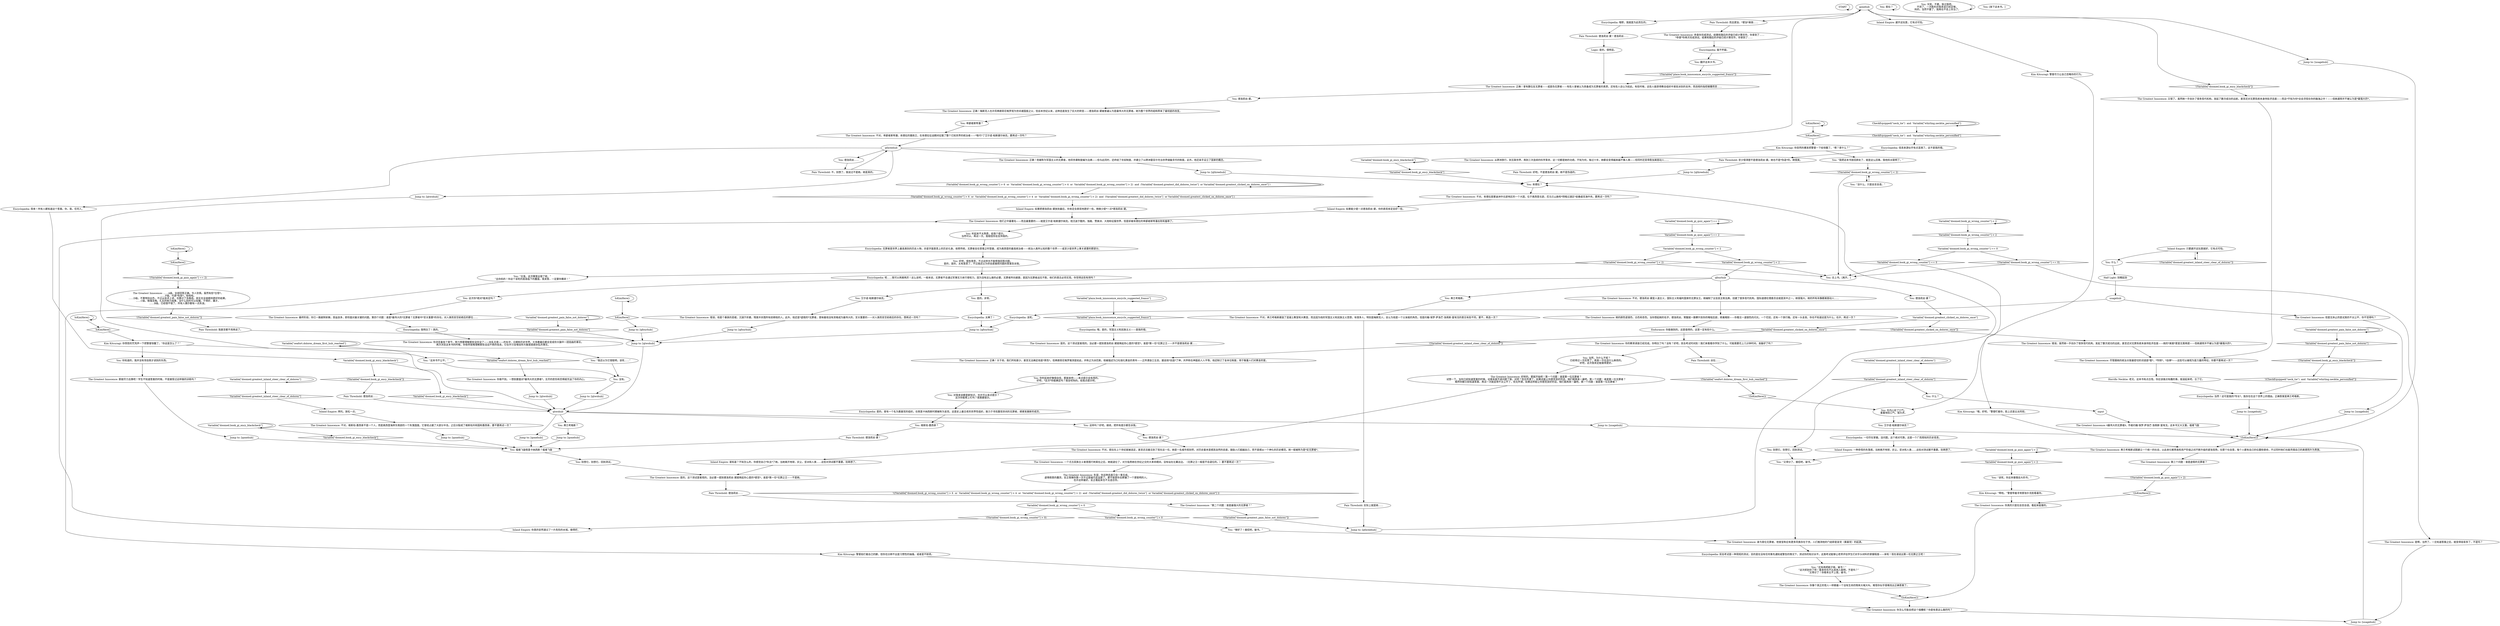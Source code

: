 # INVENTORY / GREATEST INNOSSENCE
# "The Greatest Innocence" by João Paolo Salomao Lopez de Fuego.
# ==================================================
digraph G {
	  0 [label="START"];
	  1 [label="input"];
	  2 [label="Inland Empire: 一种奇怪的失落感。当她离开地球，灰尘，坚冰和人类……这些对测试都不重要。别再想了。"];
	  3 [label="Variable[\"doomed.book_gi_ency_blackcheck\"]"];
	  4 [label="Variable[\"doomed.book_gi_ency_blackcheck\"]", shape=diamond];
	  5 [label="!(Variable[\"doomed.book_gi_ency_blackcheck\"])", shape=diamond];
	  6 [label="You: 索拉？"];
	  7 [label="The Greatest Innocence: 不对。索拉在上个世纪就被选定，甚至还活着见到了现在这一任。她是一名城市规划师，对历史基本是顺其自然的态度，鼓励人们超越自己，而不是顺从一个神化的历史模范。她一般被称为是*反无罪者*。"];
	  8 [label="The Greatest Innocence: 不对。德洛莉丝·黛是人道主义，国际主义和福利国家的无罪女王。她编制了议会民主制法典，创建了很多现代机构，国际道德伦理委员会就是其中之一。她很强大。她的所有肖像都美丽动人……"];
	  9 [label="You: 德洛莉丝·黛。"];
	  10 [label="The Greatest Innocence: 他们之中最著名——而且最重要的——就是艾尔诺·帕斯捷尔纳克。他沉迷于酷刑、独裁、赞美诗、大炮和征服世界，但是却被肯德拉的卑鄙者斯特潘击败和羞辱了。"];
	  11 [label="Variable[\"doomed.book_gi_quiz_again\"] > 2"];
	  12 [label="Variable[\"doomed.book_gi_quiz_again\"] > 2", shape=diamond];
	  13 [label="!(Variable[\"doomed.book_gi_quiz_again\"] > 2)", shape=diamond];
	  14 [label="Encyclopedia: 一切尽在掌握。没问题。这个绝对可靠。这是一个广而周知的历史信息。"];
	  15 [label="The Greatest Innocence: 正确！曾有数位反无罪者——或是伪无罪者——有些人曾被认为具备成为无罪者的素质，还有些人自认为如此。有些时候，这些人能获得教会组织中某些派别的支持，而违规的指控接踵而至……"];
	  16 [label="Jump to: [qfourhub]"];
	  17 [label="Pain Threshold: 德洛莉丝……"];
	  18 [label="Jump to: [qtwohub]"];
	  19 [label="Pain Threshold: 朵拉……"];
	  20 [label="You: 天啦，不要，放过我吧。\n不用了，一次胜利对我来说已经足够。\n妈的，当然不要了，我再也不会上你当了。"];
	  21 [label="The Greatest Innocence: 失望。你这种态度只会一事无成。\n虚情假意的蠢货。反正我赌你第一次不过是碰巧走运罢了。要不就是你去欺骗了一个更聪明的人。\n也许这样最好。反正看起来也不太适合你。"];
	  22 [label="Jump to: [qonehub]"];
	  23 [label="The Greatest Innocence: 正确！他被称为军国主义的无罪者，他将世袭制度编为法典——但与此同时，还终结了农奴制度，并建立了以跨洲雷亚尔充当世界储备货币的制度。此外，他还亲手设立了国家的概念。"];
	  24 [label="You: 艾尔诺·帕斯捷尔纳克？"];
	  25 [label="Encyclopedia: 信息来源似乎有点混淆了。这不是我的错。"];
	  26 [label="Horrific Necktie: 老兄，这本书有点古怪。你应该做点有趣的事。摇滚起来吧，忘了它。"];
	  27 [label="Variable[\"doomed.greatest_inland_steer_clear_of_dolores\"]"];
	  28 [label="Variable[\"doomed.greatest_inland_steer_clear_of_dolores\"]", shape=diamond];
	  29 [label="!(Variable[\"doomed.greatest_inland_steer_clear_of_dolores\"])", shape=diamond];
	  30 [label="You: 别想它。别想它。回到测试。"];
	  31 [label="The Greatest Innocence: 正确！关于他，我们所知甚少。甚至无法确定他是*男性*，但弗朗哥尼格罗推测是如此，并称之为派厄斯。他被描述为口吐熔化黄金的青年——正所谓金口玉言。据说他*创造*了神，并声称在神面前人人平等。他还制订了金本位制度，用于衡量人们对黄金的爱。"];
	  32 [label="Jump to: [qonehub]"];
	  33 [label="Jump to: [qtwohub]"];
	  34 [label="qfourhub"];
	  35 [label="You: “还有两把刷子嘛，破书！”\n“这次抓到你了吧！看来你也不比其他人聪明，不是吗？”\n“又得分了！你根本比不上我，破书。”"];
	  36 [label="Half Light: 别瞎起劲"];
	  37 [label="Inland Empire: 谁知道？不知怎么的，你感觉自己*失去*了她。当她离开地球，灰尘，坚冰和人类……这些对测试都不重要。别再想了。"];
	  38 [label="Encyclopedia: 哦耶，我就是为此而生的。"];
	  39 [label="You: 这样吗？好吧，继续，把所有提示都告诉我。"];
	  40 [label="You: 听起来不太熟悉，给我个提示。\n当然可以，再试一次。我相信你会支持我的。"];
	  41 [label="The Greatest Innocence: 最终阶段，你已一路披荆斩棘，受益良多，即将面对最关键的问题。第四个问题：谁是*最伟大的*无罪者？无罪者中*至关重要*的存在。对人类而言空前绝后的那位……"];
	  42 [label="Encyclopedia: 毫不怀疑。"];
	  43 [label="The Greatest Innocence: ……A级。全部回答正确。令人钦佩。虽然有些*古怪*。\n……F级。代表*失败*。哈哈哈。\n……D级。不算特别出色，不过从技术上讲，也算过了及格线。其实也没谁期待更好的结果。\n……C级。勉强及格。扎实的努力成果，没什么别的可以炫耀。干得好，庸才。\n……B级。已经很不错了。所有人偶尔都有一点失误。"];
	  44 [label="Variable[\"doomed.book_gi_wrong_counter\"] < 2"];
	  45 [label="Variable[\"doomed.book_gi_wrong_counter\"] < 2", shape=diamond];
	  46 [label="!(Variable[\"doomed.book_gi_wrong_counter\"] < 2)", shape=diamond];
	  47 [label="Kim Kitsuragi: “啊哈。”警督带着寻常那张扑克脸看着你。"];
	  48 [label="IsKimHere()"];
	  49 [label="IsKimHere()", shape=diamond];
	  50 [label="!(IsKimHere())", shape=diamond];
	  51 [label="usagehub"];
	  52 [label="Pain Threshold: 德洛莉丝·黛！德洛莉丝……"];
	  53 [label="Variable[\"doomed.book_gi_ency_blackcheck\"]"];
	  54 [label="Variable[\"doomed.book_gi_ency_blackcheck\"]", shape=diamond];
	  55 [label="!(Variable[\"doomed.book_gi_ency_blackcheck\"])", shape=diamond];
	  56 [label="Pain Threshold: 实际上就是她……"];
	  57 [label="Variable[\"plaza.book_innossence_encyclo_suggested_franco\"]"];
	  58 [label="Variable[\"plaza.book_innossence_encyclo_suggested_franco\"]", shape=diamond];
	  59 [label="!(Variable[\"plaza.book_innossence_encyclo_suggested_franco\"])", shape=diamond];
	  60 [label="Variable[\"seafort.dolores_dream_first_hub_reached\"]"];
	  61 [label="Variable[\"seafort.dolores_dream_first_hub_reached\"]", shape=diamond];
	  62 [label="!(Variable[\"seafort.dolores_dream_first_hub_reached\"])", shape=diamond];
	  63 [label="Jump to: [usagehub]"];
	  64 [label="You: 维斯珀-墨西拿？"];
	  65 [label="You: 在内心叹了口气。\n重重地叹口气，很大声。"];
	  66 [label="The Greatest Innocence: 是啊，当然了。一旦知道答案之后，就变得容易多了，不是吗？"];
	  67 [label="You: “够好了！接招吧，破书。”"];
	  68 [label="Inland Empire: 如果能少提一点德洛莉丝·黛，你的表现肯定会好一些。"];
	  69 [label="Jump to: [qthreehub]"];
	  70 [label="The Greatest Innocence: 弗兰考格斯试图建立一个统一的社会，以此来化解贵族和资产阶级之间不断升级的紧张局势。在那个社会里，每个人都有自己的位置和使命，不过同时他们也能凭借自己的美德而升为贵族。"];
	  71 [label="The Greatest Innocence: 你像个真正的怪人一样朝着一个没有生命的物体大喊大叫。难怪你似乎很难找出正确答案了。"];
	  72 [label="IsKimHere()"];
	  73 [label="IsKimHere()", shape=diamond];
	  74 [label="!(IsKimHere())", shape=diamond];
	  75 [label="The Greatest Innocence: 你浏览着各个章节，努力想要理解那些没完没了——杂乱无章——的名字、日期和历史世界。大多数最后都会变成你大脑中一团扭曲的事实。\n再次浏览这本书的时候，你依然很难理解那些滔滔不绝的信息。它似乎只会增加你大脑里困惑杂乱的事实。"];
	  76 [label="Variable[\"doomed.greatest_pain_false_not_dolores\"]"];
	  77 [label="Variable[\"doomed.greatest_pain_false_not_dolores\"]", shape=diamond];
	  78 [label="!(Variable[\"doomed.greatest_pain_false_not_dolores\"])", shape=diamond];
	  79 [label="(Variable[\"doomed.book_gi_wrong_counter\"] > 6  or  Variable[\"doomed.book_gi_wrong_counter\"] > 4  or  Variable[\"doomed.book_gi_wrong_counter\"] > 2)  and  (Variable[\"doomed.greatest_did_dolores_twice\"]  or Variable[\"doomed.greatest_clicked_on_dolores_once\"] )"];
	  80 [label="(Variable[\"doomed.book_gi_wrong_counter\"] > 6  or  Variable[\"doomed.book_gi_wrong_counter\"] > 4  or  Variable[\"doomed.book_gi_wrong_counter\"] > 2)  and  (Variable[\"doomed.greatest_did_dolores_twice\"]  or Variable[\"doomed.greatest_clicked_on_dolores_once\"] )", shape=diamond];
	  81 [label="!((Variable[\"doomed.book_gi_wrong_counter\"] > 6  or  Variable[\"doomed.book_gi_wrong_counter\"] > 4  or  Variable[\"doomed.book_gi_wrong_counter\"] > 2)  and  (Variable[\"doomed.greatest_did_dolores_twice\"]  or Variable[\"doomed.greatest_clicked_on_dolores_once\"] ))", shape=diamond];
	  82 [label="Jump to: [usagehub]"];
	  83 [label="You: 这次你*绝对*能肯定吗？"];
	  84 [label="You: 没有。"];
	  85 [label="Kim Kitsuragi: “哦，好吧。”警督盯着你，脸上还是云淡风轻。"];
	  86 [label="You: “又得分了。接招吧，破书。”"];
	  87 [label="The Greatest Innocence: 是的。这个测试是客观的。没必要一提到德洛莉丝·黛就唤起你心里的*感觉*。谁是*第一任*无罪之王——并不是德洛莉丝·黛……"];
	  88 [label="Logic: 是的。很明显。"];
	  89 [label="Jump to: [qonehub]"];
	  90 [label="You: 德洛莉丝·黛？"];
	  91 [label="You: 你听起来好像很自信，那就来吧——来点提示会有用的。\n好吧，*这次*你能确定吗？我会咬钩的。给我点提示吧。"];
	  92 [label="The Greatest Innocence: 身为首位无罪者，他曾宣称应有更多同类存在于世。人们推测他的门徒即是圣党（奠基党）的起源。"];
	  93 [label="IsKimHere()"];
	  94 [label="IsKimHere()", shape=diamond];
	  95 [label="!(IsKimHere())", shape=diamond];
	  96 [label="Variable[\"doomed.book_gi_quiz_again\"] == 2"];
	  97 [label="Variable[\"doomed.book_gi_quiz_again\"] == 2", shape=diamond];
	  98 [label="!(Variable[\"doomed.book_gi_quiz_again\"] == 2)", shape=diamond];
	  99 [label="Kim Kitsuragi: 警督尽力让自己忽略你的行为。"];
	  100 [label="Variable[\"doomed.greatest_inland_steer_clear_of_dolores\"]"];
	  101 [label="Variable[\"doomed.greatest_inland_steer_clear_of_dolores\"]", shape=diamond];
	  102 [label="!(Variable[\"doomed.greatest_inland_steer_clear_of_dolores\"])", shape=diamond];
	  103 [label="The Greatest Innocence: 又错了。虽然她一手创办了很多现代机构，发起了数次成功的远航，甚至还对无罪系统本身持批评态度——而且*不知为何*总会浮现在你的脑海之中！——但她通常并不被认为是*最强大的*。"];
	  104 [label="Pain Threshold: 好吧。不是德洛莉丝·黛。她不是伪造的。"];
	  105 [label="Pain Threshold: 而且更加、*更加*美丽……"];
	  106 [label="You: 褴褛飞旋佩里卡纳西斯？褴褛飞旋"];
	  107 [label="qonehub"];
	  108 [label="You: 对我来说都是新知识，也许可以来点提示？\n这次你能帮上忙吗？我需要提示。"];
	  109 [label="Encyclopedia: 当然！这可是我的*专长*，我存在在这个世界上的理由。正确答案是弗兰考格斯。"];
	  110 [label="Jump to: [usagehub]"];
	  111 [label="You: 你知道的，我并没有领会刚才读到的东西。"];
	  112 [label="You: “这本书不公平。”"];
	  113 [label="You: “我还以为它很聪明，该死……”"];
	  114 [label="Endurance: 你能做到的。这是值得的。这里一定有些什么。"];
	  115 [label="Inland Empire: 避开这玩意，它有点可怕。"];
	  116 [label="You: 德洛莉丝·黛？"];
	  117 [label="Encyclopedia: 突击考试是一种简短的测试，目的是在没有任何事先通知或警告的情况下，测试你的知识水平。这类考试能够让老师评估学生们对手头材料的掌握程度——来啦！现在请说出第一任无罪之王吧！"];
	  118 [label="The Greatest Innocence: “第二个问题：谁是最强大的无罪者？”"];
	  119 [label="Jump to: [qtwohub]"];
	  120 [label="Encyclopedia: 该死。"];
	  121 [label="You: 翻开这本大书。"];
	  122 [label="Variable[\"doomed.greatest_pain_false_not_dolores\"]"];
	  123 [label="Variable[\"doomed.greatest_pain_false_not_dolores\"]", shape=diamond];
	  124 [label="!(Variable[\"doomed.greatest_pain_false_not_dolores\"])", shape=diamond];
	  125 [label="Encyclopedia: 简单！所有人都知道这个答案。你，我，任何人。"];
	  126 [label="You: 肯德拉？"];
	  127 [label="qthreehub"];
	  128 [label="Jump to: [qthreehub]"];
	  129 [label="Jump to: [qfourhub]"];
	  130 [label="Kim Kitsuragi: 警督拍打着自己的脚，但你也分辨不出是习惯性的抽搐，或者是不耐烦。"];
	  131 [label="IsKimHere()"];
	  132 [label="IsKimHere()", shape=diamond];
	  133 [label="!(IsKimHere())", shape=diamond];
	  134 [label="CheckEquipped(\"neck_tie\")  and  Variable[\"whirling.necktie_personified\"]"];
	  135 [label="CheckEquipped(\"neck_tie\")  and  Variable[\"whirling.necktie_personified\"]", shape=diamond];
	  136 [label="!(CheckEquipped(\"neck_tie\")  and  Variable[\"whirling.necktie_personified\"])", shape=diamond];
	  137 [label="Pain Threshold: 德洛莉丝·黛！"];
	  138 [label="The Greatest Innocence: 不对。维斯珀-墨西拿不是一个人，而是奥西登海岸东南部的一个失落国度。它曾经占据了大部分半岛，之后分裂成了维斯珀共和国和墨西拿。要不要再试一次？"];
	  139 [label="Jump to: [qtwohub]"];
	  140 [label="You: 卑鄙者斯特潘？"];
	  141 [label="The Greatest Innocence: 从跨洲旅行，到互联世界，再到三次连续的科学革命，这一切都是她的功绩。不知为何，每过十年，她都会变得越来越不像人类——但同时还变得愈加美丽动人……"];
	  142 [label="You: “没什么。只是自言自语。”"];
	  143 [label="You: “该死，你这本傲慢自大的书。”"];
	  144 [label="The Greatest Innocence: 但是无休止的尝试真的不太公平，你不觉得吗？"];
	  145 [label="You: [放下这本书。]"];
	  146 [label="Inland Empire: 拜托。放松一点。"];
	  147 [label="You: 什么？"];
	  148 [label="Pain Threshold: 不。别想了。我说过不是她。她是真的。"];
	  149 [label="Inland Empire: 你真的安然渡过了一片危险的水域。做得好。"];
	  150 [label="You: 是的。非常。"];
	  151 [label="The Greatest Innocence: 《最伟大的无罪者》，作者约翰·保罗·萨洛芒·洛佩斯·富埃戈。这本书又大又重。褴褛飞旋"];
	  152 [label="The Greatest Innocence: 你的教育调查已经完成。你明白了吗？没有？好吧，突击考试时间到！我们来看看你学到了什么。可能需要花上几分钟时间。准备好了吗？"];
	  153 [label="Jump to: [qfourhub]"];
	  154 [label="The Greatest Innocence: 尽管跟她的统治关联最密切的词语是*爱*，*怜悯*，*自律*——这些可以被视为是力量的特征。你要不要再试一次？"];
	  155 [label="Variable[\"doomed.book_gi_wrong_counter\"] < 2"];
	  156 [label="Variable[\"doomed.book_gi_wrong_counter\"] < 2", shape=diamond];
	  157 [label="!(Variable[\"doomed.book_gi_wrong_counter\"] < 2)", shape=diamond];
	  158 [label="Variable[\"doomed.book_gi_wrong_counter\"] == 0"];
	  159 [label="Variable[\"doomed.book_gi_wrong_counter\"] == 0", shape=diamond];
	  160 [label="!(Variable[\"doomed.book_gi_wrong_counter\"] == 0)", shape=diamond];
	  161 [label="You: 当然，为什么不呢？\n已经得过一次优秀了，再来一次也没什么麻烦的。\n好吧，这次我肯定能做得更好。"];
	  162 [label="Encyclopedia: 呃……我可以再接再厉！这么说吧，一般来说，无罪者不会通过军事实力来行使权力。因为没有这么做的必要。无罪者所向披靡，是因为无罪者战无不胜，他们的意志必将实现。你觉得这些有用吗？"];
	  163 [label="Encyclopedia: 无罪者是世界上最高类别的历史人物，亦是字面意思上的历史化身。依照传统，无罪者会在受膏之时登基，成为奥西登的最高统治者——统治人类所认知的整个世界——或至少是世界上事关紧要的那部分。"];
	  164 [label="The Greatest Innocence: 那就尽力去猜吧！学生不知道答案的时候，不是接受过这样做的训练吗？"];
	  165 [label="The Greatest Innocence: 她的颜色是银色、白色和杏色。当你想起她的名字，德洛莉丝，胃酸就一路攀升到你的喉咙后部，疼痛难耐——你看见一道银色的闪光，一个花冠，还有一个旅行箱。还有一头金发。你也不知道这是为什么。也许，再试一次？"];
	  166 [label="Kim Kitsuragi: 你突然的爆发把警督一下给惊醒了。“嗯？拿什么？”"];
	  167 [label="Pain Threshold: 德洛莉丝……"];
	  168 [label="You: 德洛莉丝……"];
	  169 [label="The Greatest Innocence: 你做不到。一想到要面对*最伟大的无罪者*，无尽的悲伤和恐惧就充溢了你的内心。"];
	  170 [label="The Greatest Innocence: 好样的。那就开始吧！第一个问题：谁是第一位无罪者？\n试想一下，当你已经知道答案的时候，这根本就不成问题了嘛，对吧？但无所谓了。如果这能让你感觉良好的话，咱们就再来一遍吧。第一个问题：谁是第一位无罪者？\n既然你都已经知道答案，再试一次就显得不太公平了，但无所谓，如果这样能让你感觉良好的话，咱们就再来一遍吧。第一个问题：谁是第一位无罪者？"];
	  171 [label="qtwohub"];
	  172 [label="The Greatest Innocence: 不对。卑鄙者斯特潘，肯德拉的摄政王，在肯德拉征战期间征服了整个已知世界的统治者——*取代*了艾尔诺·帕斯捷尔纳克。要再试一次吗？"];
	  173 [label="Encyclopedia: 我明白了！真的。"];
	  174 [label="You: 弗兰考格斯。"];
	  175 [label="Jump to: [qonehub]"];
	  176 [label="The Greatest Innocence: 一个尤古民族主义者意图行刺索拉之后，她就退位了，对方指责她在世纪之交的大革命期间，没有站在左翼这边。（无罪之王一般是不会退位的。）要不要再试一次？"];
	  177 [label="You: “我把这本书放回原处了，就是这么回事。我他妈太聪明了。”"];
	  178 [label="Kim Kitsuragi: 你愤怒的咒骂声一下把警督惊醒了。“你这是怎么了？”"];
	  179 [label="The Greatest Innocence: 是的。这个测试是客观的。没必要一提到德洛莉丝·黛就唤起你心里的*感觉*。谁是*第一任*无罪之王——不是她。"];
	  180 [label="Encyclopedia: 太棒了！"];
	  181 [label="Encyclopedia: 哦，是的，军国主义和民族主义——是我的错。"];
	  182 [label="You: 弗兰考格斯？"];
	  183 [label="Jump to: [qthreehub]"];
	  184 [label="The Greatest Innocence: 不对。肯德拉是蒙迪洲中北部地区的一个大国，位于奥西登北部，厄马兰山脉和*阴暗过渡区*皮桑缇克海中央。要再试一次吗？"];
	  185 [label="Jump to: [usagehub]"];
	  186 [label="You: 别想它。别想它。回到测试。"];
	  187 [label="Pain Threshold: 我甚至都不用再说了。"];
	  188 [label="Variable[\"doomed.book_gi_wrong_counter\"] > 0"];
	  189 [label="Variable[\"doomed.book_gi_wrong_counter\"] > 0", shape=diamond];
	  190 [label="!(Variable[\"doomed.book_gi_wrong_counter\"] > 0)", shape=diamond];
	  191 [label="Inland Empire: 如果把德洛莉丝·黛放到最后，你肯定会表现地更好一些。稍微少提*一点*德洛莉丝·黛。"];
	  192 [label="You: 合上书。[离开。]"];
	  193 [label="The Greatest Innocence: 错误。虽然她一手创办了很多现代机构，发起了数次成功的远航，甚至还对无罪系统本身持批评态度——她的*美貌*更是无需再提——但她通常并不被认为是*最强大的*。"];
	  194 [label="You: 艾尔诺·帕斯捷尔纳克。"];
	  195 [label="The Greatest Innocence: 不对。弗兰考格斯建造了混凝土教堂和大教堂，而且因为他的军国主义和民族主义思想，有很多人，特别是梅斯克人，会认为他是一个父亲般的角色，但是约翰·保罗·萨洛芒·洛佩斯·富埃戈的意见有些不同。要不，再选一次？"];
	  196 [label="Variable[\"doomed.book_gi_ency_blackcheck\"]"];
	  197 [label="Variable[\"doomed.book_gi_ency_blackcheck\"]", shape=diamond];
	  198 [label="!(Variable[\"doomed.book_gi_ency_blackcheck\"])", shape=diamond];
	  199 [label="Pain Threshold: 至少很清楚不是德洛莉丝·黛。她也不是*伪造*的。她很美。"];
	  200 [label="You: 好吧，很有意思，不过这样也不能帮我回答问题。\n是的，是的，太有意思了，不过我还以为你会直接把问题的答案告诉我。"];
	  201 [label="The Greatest Innocence: 第三个问题：谁是虚假的无罪者？"];
	  202 [label="The Greatest Innocence: 正确！梅斯克人也许将弗朗哥尼格罗视为世间诸国度之父，但自本世纪以来，这种态度发生了巨大的转变——德洛莉丝·黛被普遍认为是最伟大的无罪者。她为整个世界的结构带来了最彻底的改变。"];
	  203 [label="The Greatest Innocence: 你真的只是在自言自语。看起来挺傻的。"];
	  204 [label="The Greatest Innocence: 你怎么可能会把这个搞糟呢？你是有意这么做的吗？"];
	  205 [label="You: “见鬼，这次哪里出错了呢。”\n“去你妈的！你这个该死的居高临下的蠢蛋。我发誓，一定要你撕碎！”"];
	  206 [label="Jump to: [usagehub]"];
	  207 [label="The Greatest Innocence: 恭喜你完成测试。结果和随后的评级已经计算完毕。你拿到了……\n*恭喜*你再次完成测试。结果和随后的评级已经计算完毕。你拿到了……"];
	  208 [label="You: 什么？"];
	  209 [label="Variable[\"doomed.greatest_clicked_on_dolores_once\"]"];
	  210 [label="Variable[\"doomed.greatest_clicked_on_dolores_once\"]", shape=diamond];
	  211 [label="!(Variable[\"doomed.greatest_clicked_on_dolores_once\"])", shape=diamond];
	  212 [label="Inland Empire: 只要避开这玩意就好，它有点可怕。"];
	  213 [label="Encyclopedia: 是的。曾有一个名为奠基党的组织。在佩里卡纳西斯时期被称为圣党。这是史上最古老的世界性组织，致力于寻找重现世间的无罪者，顺便发展新的成员。"];
	  214 [label="The Greatest Innocence: 错误。他是个暴戾的恶棍，沉溺于折磨，残害并杀戮所有妨碍他的人。此外，他还是*虚假的*无罪者，意味着他没有资格成为最伟大的，至关重要的——对人类而言空前绝后的存在。想再试一次吗？"];
	  0 -> 0
	  1 -> 151
	  2 -> 86
	  3 -> 3
	  3 -> 4
	  4 -> 126
	  5 -> 103
	  6 -> 6
	  7 -> 176
	  8 -> 165
	  9 -> 202
	  10 -> 40
	  11 -> 11
	  11 -> 12
	  12 -> 143
	  13 -> 95
	  14 -> 2
	  15 -> 9
	  16 -> 33
	  17 -> 118
	  18 -> 171
	  19 -> 62
	  20 -> 20
	  21 -> 81
	  22 -> 106
	  23 -> 69
	  24 -> 14
	  25 -> 199
	  26 -> 109
	  27 -> 27
	  27 -> 28
	  28 -> 146
	  29 -> 212
	  30 -> 179
	  31 -> 91
	  32 -> 106
	  33 -> 171
	  34 -> 8
	  34 -> 194
	  34 -> 90
	  34 -> 174
	  35 -> 71
	  36 -> 51
	  37 -> 179
	  38 -> 52
	  39 -> 116
	  40 -> 163
	  41 -> 173
	  42 -> 121
	  43 -> 78
	  44 -> 44
	  44 -> 45
	  45 -> 158
	  46 -> 192
	  46 -> 142
	  47 -> 203
	  48 -> 48
	  48 -> 49
	  49 -> 178
	  50 -> 70
	  51 -> 120
	  51 -> 144
	  52 -> 88
	  53 -> 53
	  53 -> 54
	  54 -> 106
	  55 -> 136
	  56 -> 128
	  57 -> 57
	  57 -> 58
	  58 -> 181
	  59 -> 15
	  60 -> 60
	  60 -> 61
	  61 -> 169
	  62 -> 74
	  63 -> 50
	  64 -> 137
	  65 -> 24
	  66 -> 185
	  67 -> 92
	  68 -> 10
	  69 -> 126
	  70 -> 201
	  71 -> 133
	  72 -> 72
	  72 -> 73
	  73 -> 98
	  74 -> 65
	  75 -> 113
	  76 -> 76
	  76 -> 77
	  77 -> 33
	  78 -> 187
	  79 -> 80
	  79 -> 79
	  80 -> 191
	  81 -> 188
	  82 -> 50
	  83 -> 41
	  84 -> 119
	  85 -> 70
	  86 -> 92
	  87 -> 31
	  88 -> 15
	  89 -> 106
	  90 -> 209
	  91 -> 108
	  92 -> 117
	  93 -> 93
	  93 -> 94
	  94 -> 166
	  95 -> 203
	  96 -> 96
	  96 -> 97
	  97 -> 155
	  98 -> 43
	  99 -> 65
	  100 -> 100
	  100 -> 101
	  101 -> 208
	  101 -> 186
	  102 -> 31
	  103 -> 154
	  104 -> 126
	  105 -> 207
	  106 -> 30
	  107 -> 5
	  107 -> 38
	  107 -> 105
	  107 -> 110
	  107 -> 115
	  108 -> 213
	  109 -> 82
	  110 -> 50
	  111 -> 164
	  112 -> 84
	  113 -> 84
	  114 -> 152
	  115 -> 99
	  116 -> 7
	  117 -> 35
	  118 -> 124
	  119 -> 171
	  120 -> 16
	  121 -> 59
	  122 -> 122
	  122 -> 123
	  123 -> 55
	  124 -> 128
	  125 -> 196
	  126 -> 184
	  127 -> 168
	  127 -> 107
	  127 -> 139
	  127 -> 23
	  127 -> 125
	  128 -> 126
	  129 -> 33
	  130 -> 204
	  131 -> 131
	  131 -> 132
	  132 -> 129
	  133 -> 204
	  134 -> 134
	  134 -> 135
	  135 -> 25
	  136 -> 109
	  137 -> 106
	  138 -> 32
	  139 -> 171
	  140 -> 172
	  141 -> 104
	  142 -> 46
	  143 -> 47
	  144 -> 206
	  146 -> 138
	  147 -> 36
	  148 -> 127
	  149 -> 10
	  150 -> 180
	  151 -> 50
	  152 -> 161
	  152 -> 19
	  153 -> 33
	  154 -> 26
	  155 -> 156
	  155 -> 157
	  156 -> 192
	  156 -> 34
	  157 -> 192
	  157 -> 205
	  158 -> 160
	  158 -> 159
	  159 -> 192
	  159 -> 85
	  160 -> 192
	  160 -> 66
	  161 -> 170
	  162 -> 83
	  162 -> 150
	  163 -> 200
	  164 -> 175
	  165 -> 114
	  166 -> 177
	  166 -> 141
	  167 -> 171
	  168 -> 148
	  169 -> 18
	  170 -> 37
	  171 -> 89
	  171 -> 63
	  171 -> 182
	  171 -> 39
	  172 -> 127
	  173 -> 75
	  174 -> 195
	  175 -> 106
	  176 -> 21
	  177 -> 46
	  178 -> 112
	  178 -> 111
	  179 -> 17
	  180 -> 16
	  181 -> 87
	  182 -> 22
	  183 -> 126
	  184 -> 68
	  185 -> 50
	  186 -> 86
	  187 -> 33
	  188 -> 189
	  188 -> 190
	  189 -> 67
	  190 -> 149
	  191 -> 10
	  193 -> 154
	  194 -> 214
	  195 -> 56
	  196 -> 197
	  196 -> 198
	  197 -> 171
	  198 -> 167
	  199 -> 183
	  200 -> 162
	  201 -> 13
	  202 -> 140
	  203 -> 133
	  204 -> 185
	  205 -> 130
	  206 -> 50
	  207 -> 42
	  208 -> 1
	  209 -> 210
	  209 -> 211
	  210 -> 102
	  211 -> 193
	  212 -> 147
	  212 -> 29
	  213 -> 64
	  214 -> 153
}

